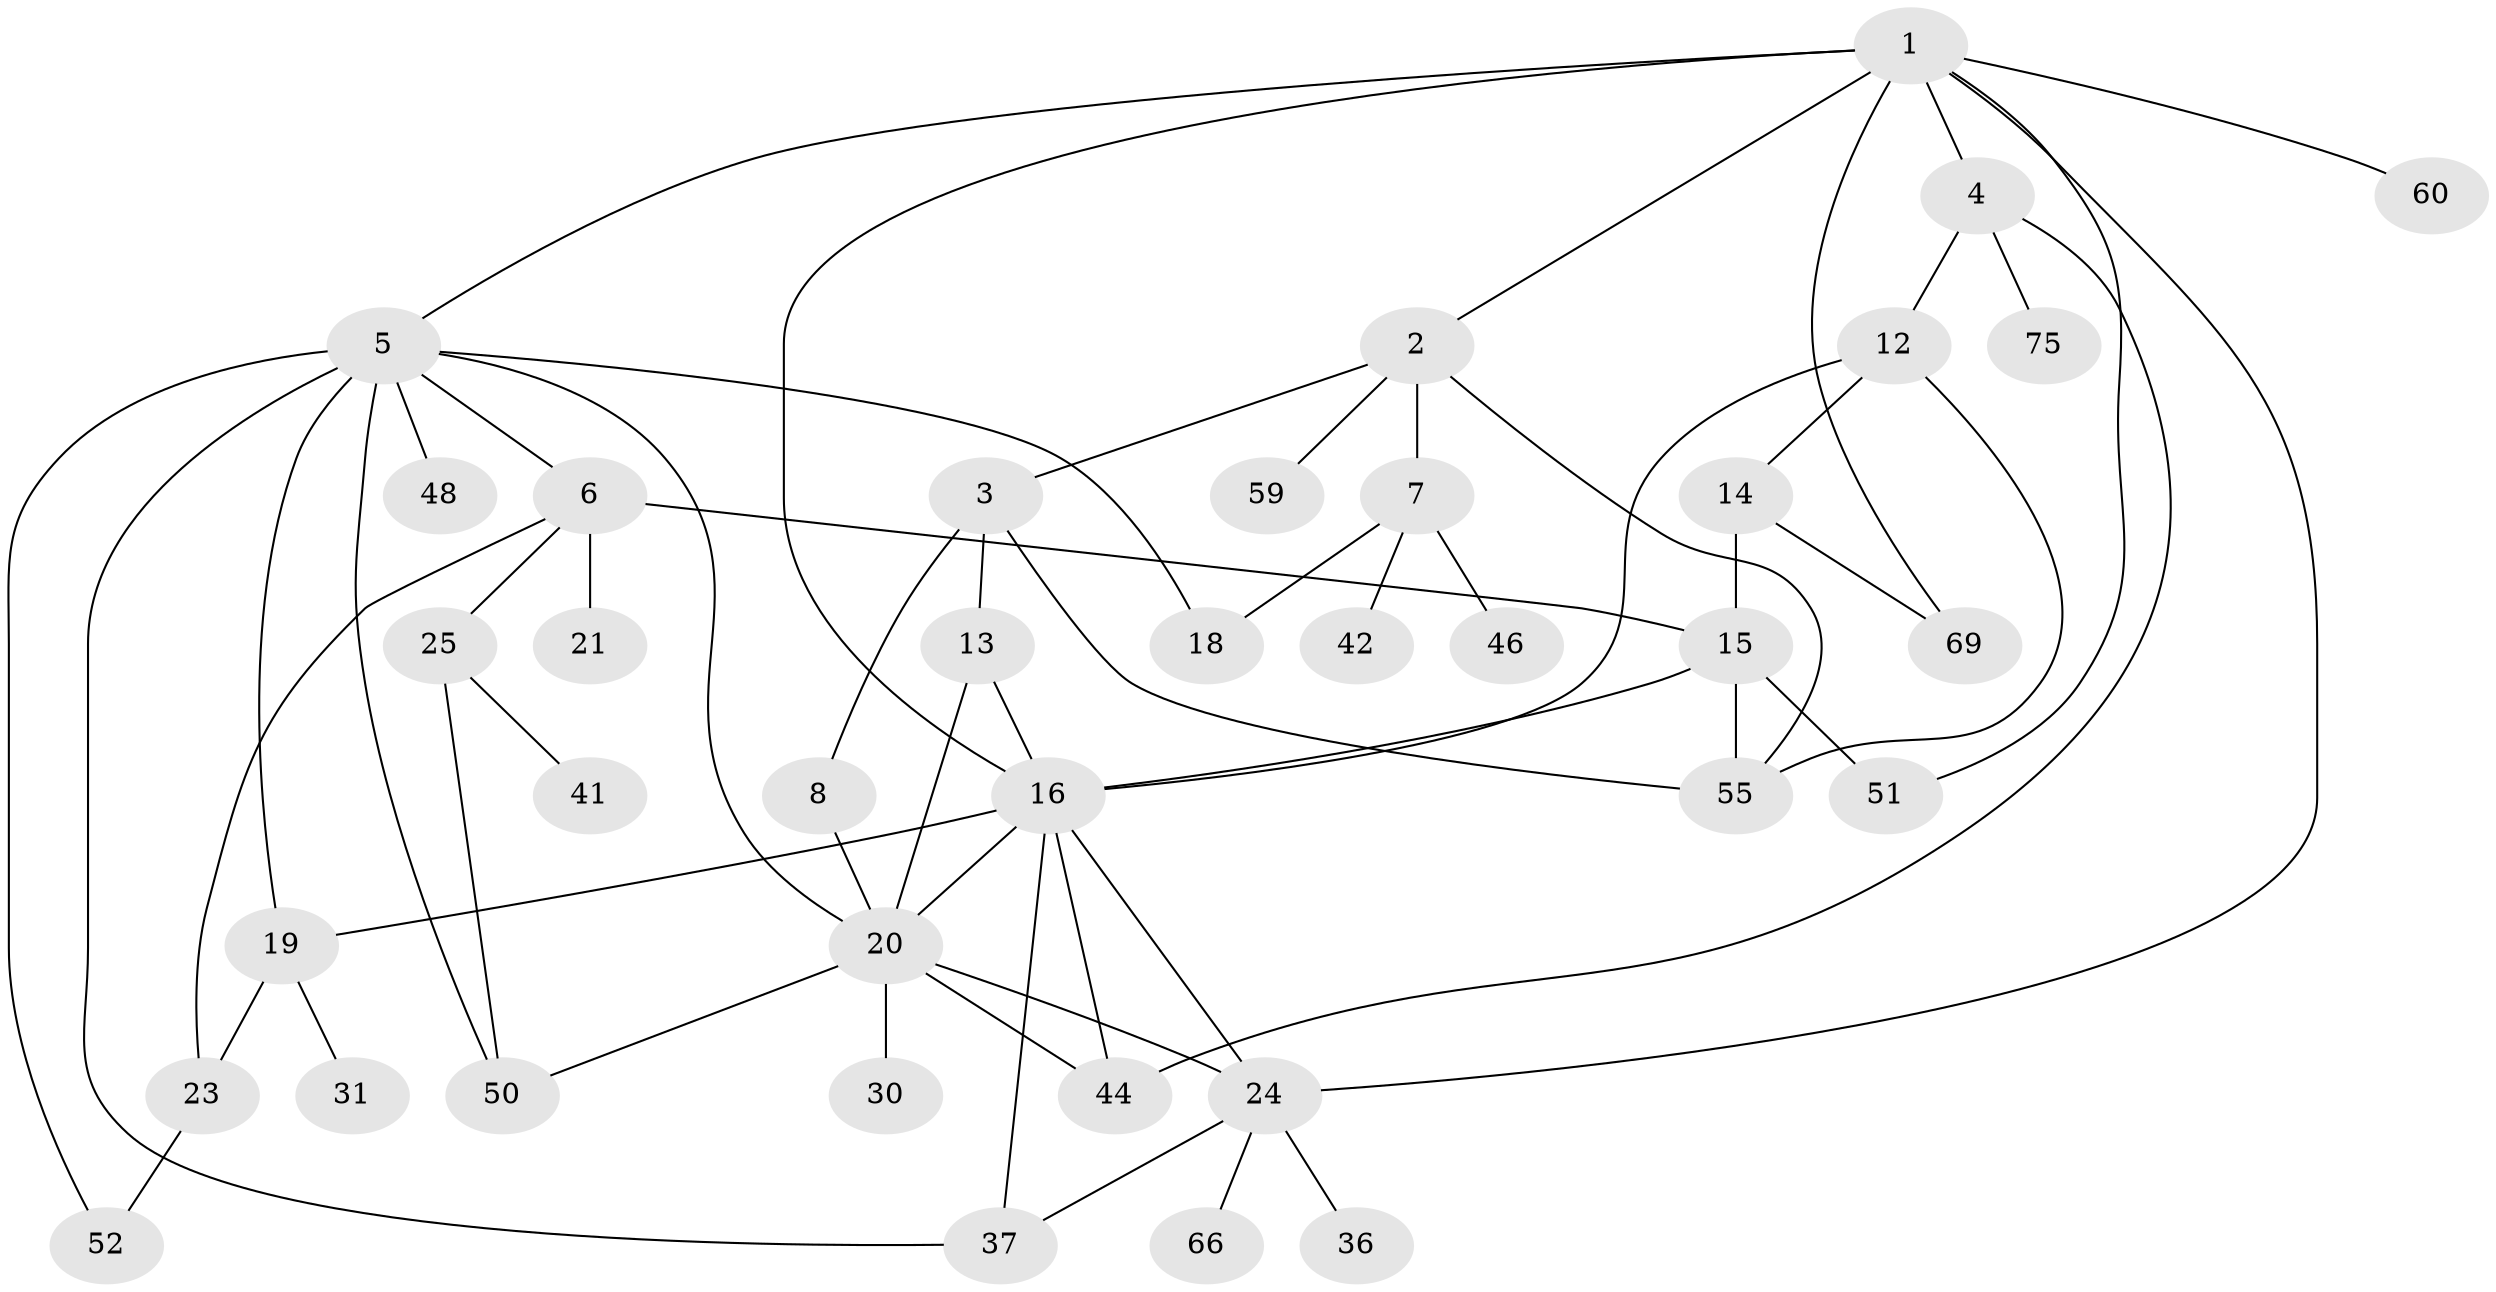 // original degree distribution, {8: 0.013157894736842105, 5: 0.07894736842105263, 4: 0.14473684210526316, 3: 0.21052631578947367, 1: 0.3026315789473684, 2: 0.18421052631578946, 6: 0.05263157894736842, 7: 0.013157894736842105}
// Generated by graph-tools (version 1.1) at 2025/13/03/09/25 04:13:38]
// undirected, 38 vertices, 61 edges
graph export_dot {
graph [start="1"]
  node [color=gray90,style=filled];
  1;
  2;
  3;
  4;
  5 [super="+65+11+29"];
  6 [super="+9"];
  7 [super="+47"];
  8 [super="+10"];
  12 [super="+57"];
  13 [super="+17+35"];
  14 [super="+68"];
  15 [super="+45"];
  16 [super="+53+27"];
  18 [super="+28"];
  19 [super="+43+74"];
  20 [super="+32+22"];
  21;
  23;
  24 [super="+26+54+40"];
  25;
  30;
  31;
  36;
  37 [super="+39"];
  41;
  42;
  44;
  46;
  48;
  50;
  51;
  52;
  55 [super="+64"];
  59;
  60;
  66;
  69;
  75;
  1 -- 2;
  1 -- 4;
  1 -- 5;
  1 -- 16;
  1 -- 24;
  1 -- 51;
  1 -- 60;
  1 -- 69;
  2 -- 3;
  2 -- 7;
  2 -- 59;
  2 -- 55;
  3 -- 8;
  3 -- 13;
  3 -- 55;
  4 -- 12;
  4 -- 44;
  4 -- 75;
  5 -- 6;
  5 -- 19;
  5 -- 37 [weight=2];
  5 -- 18;
  5 -- 50;
  5 -- 52;
  5 -- 48;
  5 -- 20;
  6 -- 21;
  6 -- 23;
  6 -- 25;
  6 -- 15;
  7 -- 42;
  7 -- 46;
  7 -- 18;
  8 -- 20;
  12 -- 14;
  12 -- 55;
  12 -- 16;
  13 -- 20;
  13 -- 16;
  14 -- 69;
  14 -- 15;
  15 -- 16;
  15 -- 51 [weight=2];
  15 -- 55;
  16 -- 19;
  16 -- 44 [weight=2];
  16 -- 20 [weight=3];
  16 -- 24;
  16 -- 37 [weight=2];
  19 -- 31;
  19 -- 23;
  20 -- 50;
  20 -- 44;
  20 -- 24 [weight=2];
  20 -- 30;
  23 -- 52;
  24 -- 66;
  24 -- 36;
  24 -- 37;
  25 -- 41;
  25 -- 50;
}
